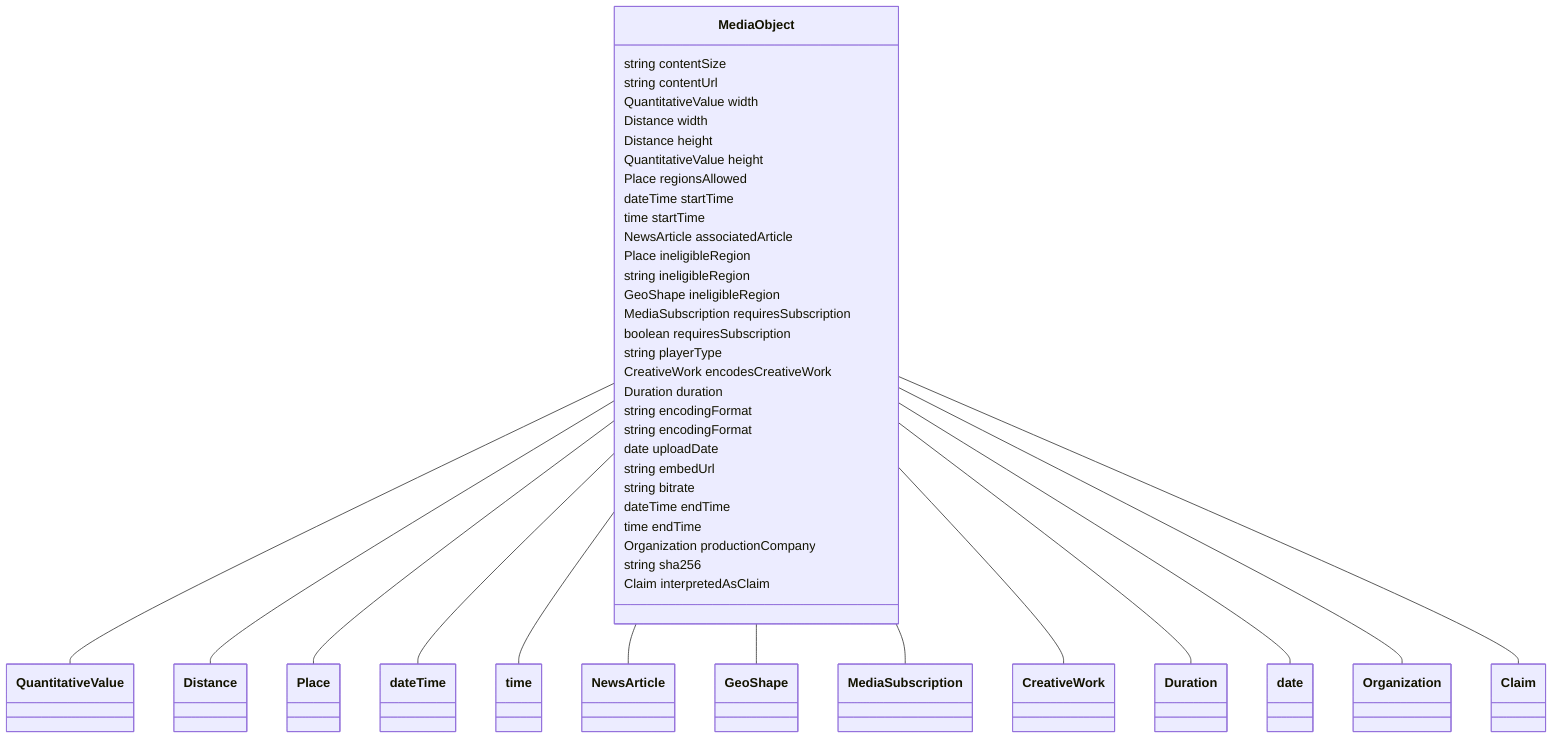 classDiagram
  MediaObject -- QuantitativeValue
  MediaObject -- Distance
  MediaObject -- Place
  MediaObject -- dateTime
  MediaObject -- time
  MediaObject -- NewsArticle
  MediaObject -- GeoShape
  MediaObject -- MediaSubscription
  MediaObject -- CreativeWork
  MediaObject -- Duration
  MediaObject -- date
  MediaObject -- Organization
  MediaObject -- Claim


class MediaObject {

  string contentSize
  string contentUrl
  QuantitativeValue width
  Distance width
  Distance height
  QuantitativeValue height
  Place regionsAllowed
  dateTime startTime
  time startTime
  NewsArticle associatedArticle
  Place ineligibleRegion
  string ineligibleRegion
  GeoShape ineligibleRegion
  MediaSubscription requiresSubscription
  boolean requiresSubscription
  string playerType
  CreativeWork encodesCreativeWork
  Duration duration
  string encodingFormat
  string encodingFormat
  date uploadDate
  string embedUrl
  string bitrate
  dateTime endTime
  time endTime
  Organization productionCompany
  string sha256
  Claim interpretedAsClaim

 }